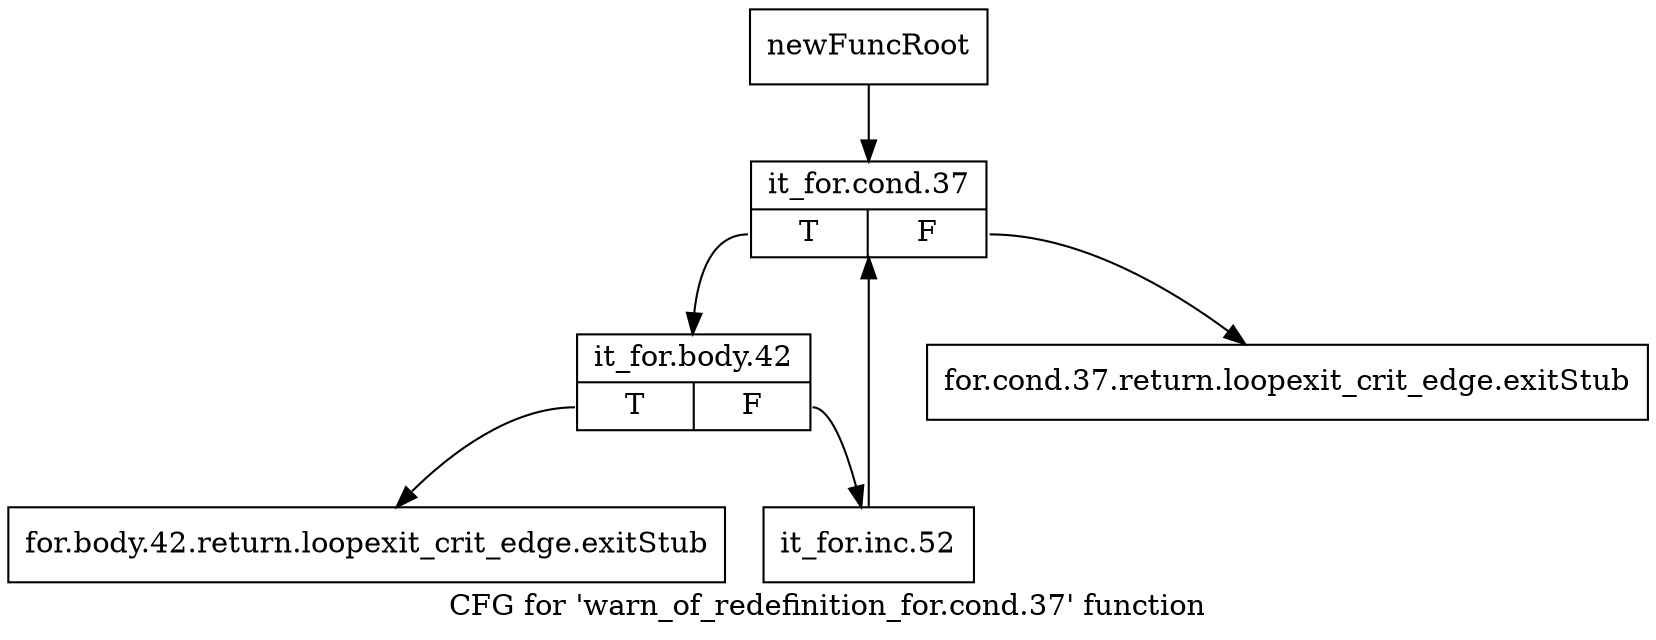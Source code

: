 digraph "CFG for 'warn_of_redefinition_for.cond.37' function" {
	label="CFG for 'warn_of_redefinition_for.cond.37' function";

	Node0xa263400 [shape=record,label="{newFuncRoot}"];
	Node0xa263400 -> Node0xa2634f0;
	Node0xa263450 [shape=record,label="{for.cond.37.return.loopexit_crit_edge.exitStub}"];
	Node0xa2634a0 [shape=record,label="{for.body.42.return.loopexit_crit_edge.exitStub}"];
	Node0xa2634f0 [shape=record,label="{it_for.cond.37|{<s0>T|<s1>F}}"];
	Node0xa2634f0:s0 -> Node0xa263540;
	Node0xa2634f0:s1 -> Node0xa263450;
	Node0xa263540 [shape=record,label="{it_for.body.42|{<s0>T|<s1>F}}"];
	Node0xa263540:s0 -> Node0xa2634a0;
	Node0xa263540:s1 -> Node0xa263590;
	Node0xa263590 [shape=record,label="{it_for.inc.52}"];
	Node0xa263590 -> Node0xa2634f0;
}
